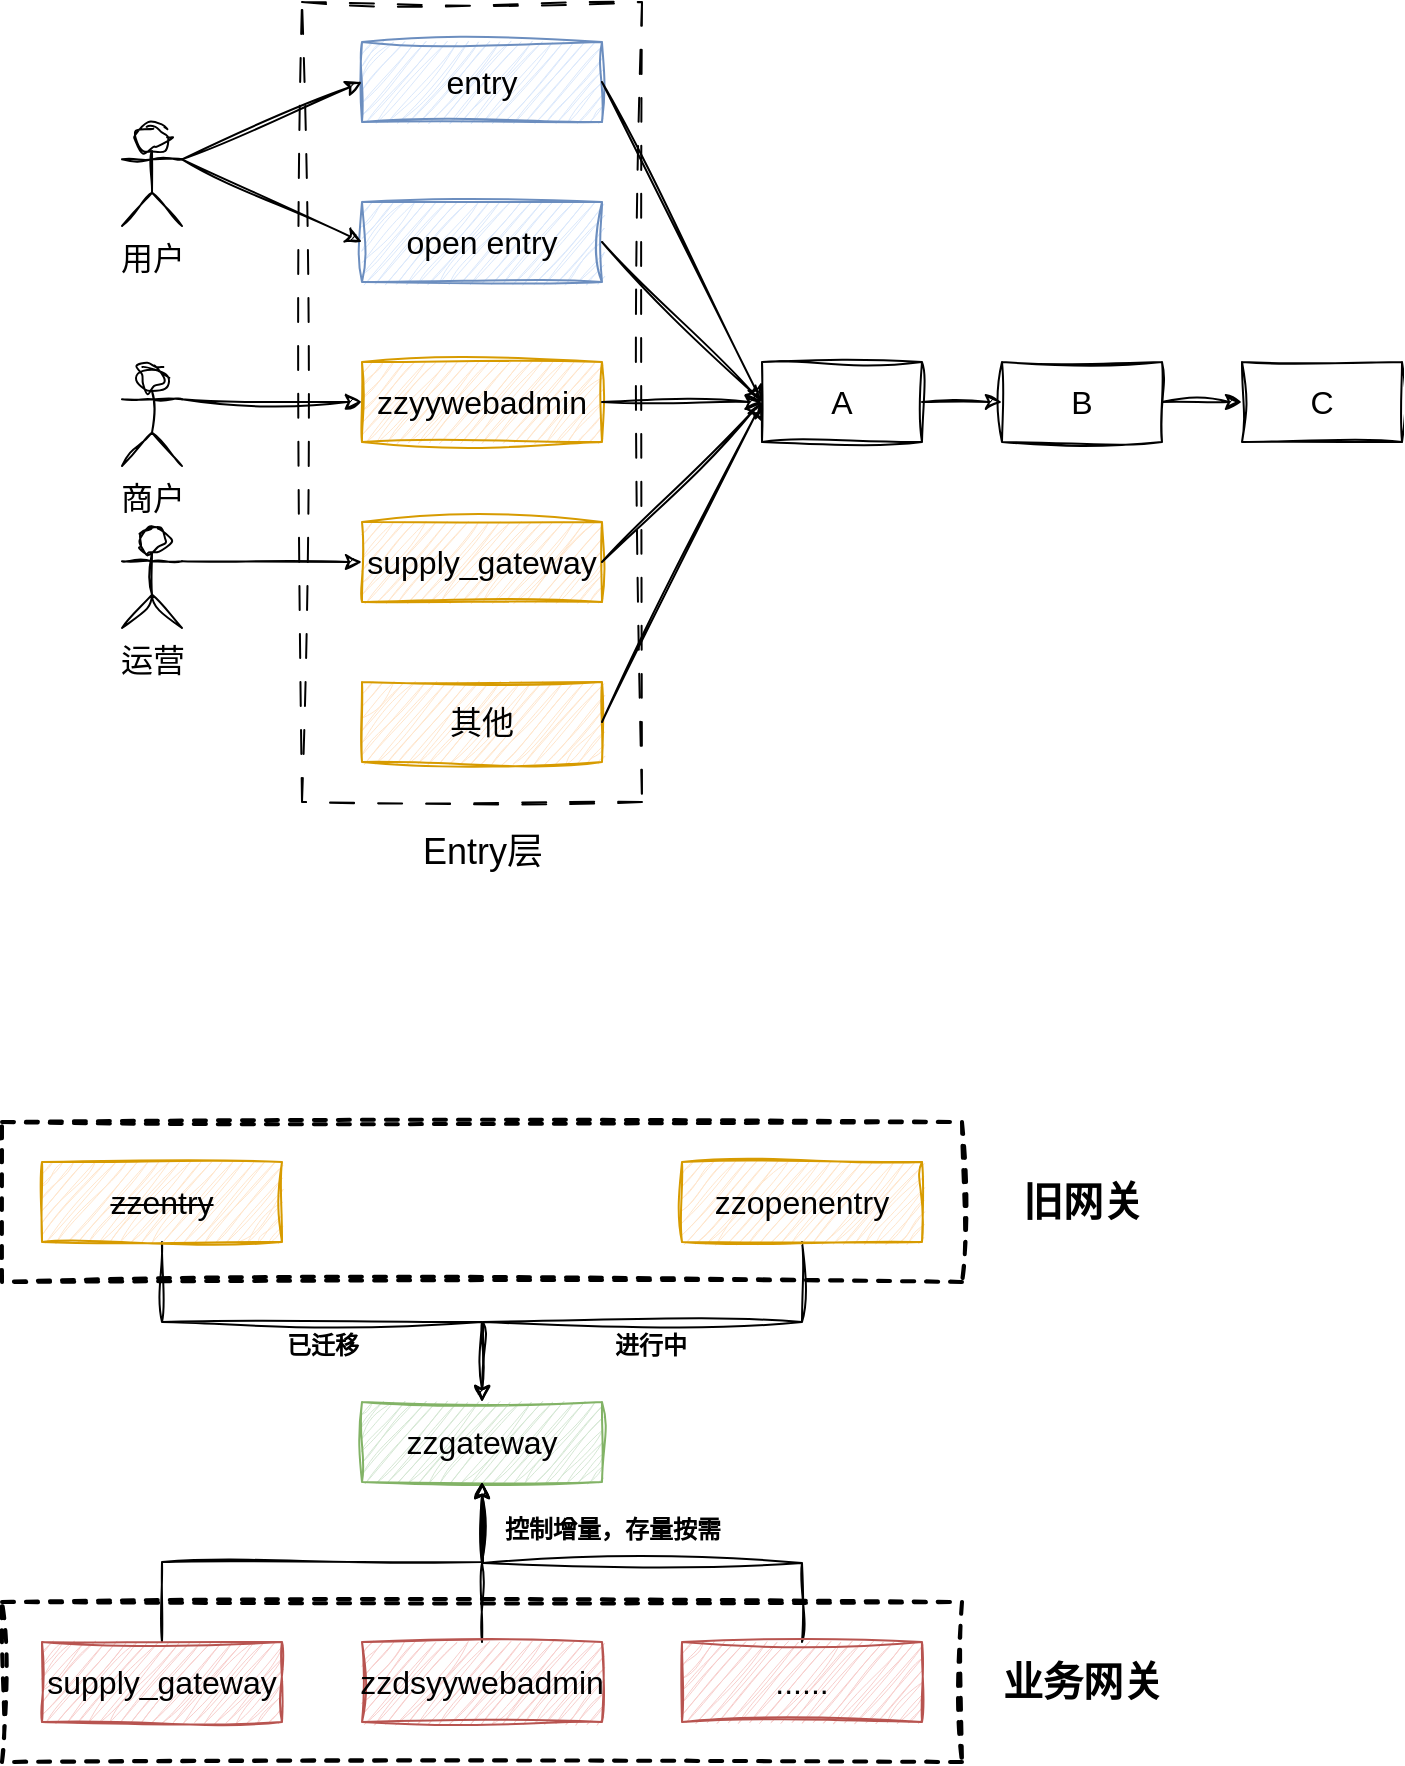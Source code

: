 <mxfile version="27.2.0">
  <diagram name="第 1 页" id="-oJ8g-evq7t_JlolHOR6">
    <mxGraphModel dx="1542" dy="1126" grid="1" gridSize="10" guides="1" tooltips="1" connect="1" arrows="1" fold="1" page="1" pageScale="1" pageWidth="827" pageHeight="1169" math="0" shadow="0">
      <root>
        <mxCell id="0" />
        <mxCell id="1" parent="0" />
        <mxCell id="vNhl9Bx8lMaB6bppikqN-8" value="" style="rounded=0;whiteSpace=wrap;html=1;sketch=1;hachureGap=4;jiggle=2;curveFitting=1;fontFamily=Architects Daughter;fontSource=https%3A%2F%2Ffonts.googleapis.com%2Fcss%3Ffamily%3DArchitects%2BDaughter;fillColor=none;dashed=1;strokeWidth=2;" parent="1" vertex="1">
          <mxGeometry x="60" y="980" width="480" height="80" as="geometry" />
        </mxCell>
        <mxCell id="vNhl9Bx8lMaB6bppikqN-7" value="" style="rounded=0;whiteSpace=wrap;html=1;sketch=1;hachureGap=4;jiggle=2;curveFitting=1;fontFamily=Architects Daughter;fontSource=https%3A%2F%2Ffonts.googleapis.com%2Fcss%3Ffamily%3DArchitects%2BDaughter;fillColor=none;dashed=1;strokeWidth=2;" parent="1" vertex="1">
          <mxGeometry x="60" y="740" width="480" height="80" as="geometry" />
        </mxCell>
        <mxCell id="xvBxuv2EjaNDSOwoqCo1-30" value="" style="rounded=0;whiteSpace=wrap;html=1;fillColor=none;dashed=1;dashPattern=12 12;sketch=1;curveFitting=1;jiggle=2;" parent="1" vertex="1">
          <mxGeometry x="210" y="180" width="170" height="400" as="geometry" />
        </mxCell>
        <mxCell id="xvBxuv2EjaNDSOwoqCo1-1" value="&lt;font style=&quot;font-size: 16px;&quot;&gt;用户&lt;/font&gt;" style="shape=umlActor;verticalLabelPosition=bottom;verticalAlign=top;html=1;outlineConnect=0;sketch=1;curveFitting=1;jiggle=2;" parent="1" vertex="1">
          <mxGeometry x="120" y="242" width="30" height="50" as="geometry" />
        </mxCell>
        <mxCell id="xvBxuv2EjaNDSOwoqCo1-3" value="&lt;font style=&quot;font-size: 16px;&quot;&gt;entry&lt;/font&gt;" style="rounded=0;whiteSpace=wrap;html=1;fillColor=#dae8fc;strokeColor=#6c8ebf;sketch=1;curveFitting=1;jiggle=2;" parent="1" vertex="1">
          <mxGeometry x="240" y="200" width="120" height="40" as="geometry" />
        </mxCell>
        <mxCell id="xvBxuv2EjaNDSOwoqCo1-5" value="&lt;font style=&quot;font-size: 16px;&quot;&gt;open entry&lt;/font&gt;" style="rounded=0;whiteSpace=wrap;html=1;fillColor=#dae8fc;strokeColor=#6c8ebf;sketch=1;curveFitting=1;jiggle=2;" parent="1" vertex="1">
          <mxGeometry x="240" y="280" width="120" height="40" as="geometry" />
        </mxCell>
        <mxCell id="xvBxuv2EjaNDSOwoqCo1-26" style="edgeStyle=orthogonalEdgeStyle;rounded=0;orthogonalLoop=1;jettySize=auto;html=1;exitX=1;exitY=0.5;exitDx=0;exitDy=0;entryX=0;entryY=0.5;entryDx=0;entryDy=0;sketch=1;curveFitting=1;jiggle=2;" parent="1" source="xvBxuv2EjaNDSOwoqCo1-6" target="xvBxuv2EjaNDSOwoqCo1-7" edge="1">
          <mxGeometry relative="1" as="geometry" />
        </mxCell>
        <mxCell id="xvBxuv2EjaNDSOwoqCo1-6" value="&lt;font style=&quot;font-size: 16px;&quot;&gt;A&lt;/font&gt;" style="rounded=0;whiteSpace=wrap;html=1;sketch=1;curveFitting=1;jiggle=2;" parent="1" vertex="1">
          <mxGeometry x="440" y="360" width="80" height="40" as="geometry" />
        </mxCell>
        <mxCell id="xvBxuv2EjaNDSOwoqCo1-27" style="edgeStyle=orthogonalEdgeStyle;rounded=0;orthogonalLoop=1;jettySize=auto;html=1;exitX=1;exitY=0.5;exitDx=0;exitDy=0;entryX=0;entryY=0.5;entryDx=0;entryDy=0;sketch=1;curveFitting=1;jiggle=2;" parent="1" source="xvBxuv2EjaNDSOwoqCo1-7" target="xvBxuv2EjaNDSOwoqCo1-8" edge="1">
          <mxGeometry relative="1" as="geometry" />
        </mxCell>
        <mxCell id="xvBxuv2EjaNDSOwoqCo1-7" value="&lt;span style=&quot;font-size: 16px;&quot;&gt;B&lt;/span&gt;" style="rounded=0;whiteSpace=wrap;html=1;sketch=1;curveFitting=1;jiggle=2;" parent="1" vertex="1">
          <mxGeometry x="560" y="360" width="80" height="40" as="geometry" />
        </mxCell>
        <mxCell id="xvBxuv2EjaNDSOwoqCo1-8" value="&lt;span style=&quot;font-size: 16px;&quot;&gt;C&lt;/span&gt;" style="rounded=0;whiteSpace=wrap;html=1;sketch=1;curveFitting=1;jiggle=2;" parent="1" vertex="1">
          <mxGeometry x="680" y="360" width="80" height="40" as="geometry" />
        </mxCell>
        <mxCell id="xvBxuv2EjaNDSOwoqCo1-9" value="&lt;font style=&quot;font-size: 16px;&quot;&gt;zzyywebadmin&lt;/font&gt;" style="rounded=0;whiteSpace=wrap;html=1;fillColor=#ffe6cc;strokeColor=#d79b00;sketch=1;curveFitting=1;jiggle=2;" parent="1" vertex="1">
          <mxGeometry x="240" y="360" width="120" height="40" as="geometry" />
        </mxCell>
        <mxCell id="xvBxuv2EjaNDSOwoqCo1-10" value="&lt;font style=&quot;font-size: 16px;&quot;&gt;supply_gateway&lt;/font&gt;" style="rounded=0;whiteSpace=wrap;html=1;fillColor=#ffe6cc;strokeColor=#d79b00;sketch=1;curveFitting=1;jiggle=2;" parent="1" vertex="1">
          <mxGeometry x="240" y="440" width="120" height="40" as="geometry" />
        </mxCell>
        <mxCell id="xvBxuv2EjaNDSOwoqCo1-13" value="&lt;font style=&quot;font-size: 16px;&quot;&gt;商户&lt;/font&gt;" style="shape=umlActor;verticalLabelPosition=bottom;verticalAlign=top;html=1;outlineConnect=0;sketch=1;curveFitting=1;jiggle=2;" parent="1" vertex="1">
          <mxGeometry x="120" y="362" width="30" height="50" as="geometry" />
        </mxCell>
        <mxCell id="xvBxuv2EjaNDSOwoqCo1-14" value="&lt;font style=&quot;font-size: 16px;&quot;&gt;运营&lt;/font&gt;" style="shape=umlActor;verticalLabelPosition=bottom;verticalAlign=top;html=1;outlineConnect=0;sketch=1;curveFitting=1;jiggle=2;" parent="1" vertex="1">
          <mxGeometry x="120" y="443" width="30" height="50" as="geometry" />
        </mxCell>
        <mxCell id="xvBxuv2EjaNDSOwoqCo1-18" value="" style="endArrow=classic;html=1;rounded=0;exitX=1;exitY=0.333;exitDx=0;exitDy=0;exitPerimeter=0;entryX=0;entryY=0.5;entryDx=0;entryDy=0;sketch=1;curveFitting=1;jiggle=2;" parent="1" source="xvBxuv2EjaNDSOwoqCo1-1" target="xvBxuv2EjaNDSOwoqCo1-3" edge="1">
          <mxGeometry width="50" height="50" relative="1" as="geometry">
            <mxPoint x="170" y="160" as="sourcePoint" />
            <mxPoint x="220" y="110" as="targetPoint" />
          </mxGeometry>
        </mxCell>
        <mxCell id="xvBxuv2EjaNDSOwoqCo1-19" value="" style="endArrow=classic;html=1;rounded=0;exitX=1;exitY=0.333;exitDx=0;exitDy=0;exitPerimeter=0;entryX=0;entryY=0.5;entryDx=0;entryDy=0;sketch=1;curveFitting=1;jiggle=2;" parent="1" source="xvBxuv2EjaNDSOwoqCo1-1" target="xvBxuv2EjaNDSOwoqCo1-5" edge="1">
          <mxGeometry width="50" height="50" relative="1" as="geometry">
            <mxPoint x="160" y="260" as="sourcePoint" />
            <mxPoint x="250" y="230" as="targetPoint" />
          </mxGeometry>
        </mxCell>
        <mxCell id="xvBxuv2EjaNDSOwoqCo1-20" value="" style="endArrow=classic;html=1;rounded=0;exitX=1;exitY=0.5;exitDx=0;exitDy=0;entryX=0;entryY=0.5;entryDx=0;entryDy=0;sketch=1;curveFitting=1;jiggle=2;" parent="1" source="xvBxuv2EjaNDSOwoqCo1-3" target="xvBxuv2EjaNDSOwoqCo1-6" edge="1">
          <mxGeometry width="50" height="50" relative="1" as="geometry">
            <mxPoint x="160" y="269" as="sourcePoint" />
            <mxPoint x="250" y="310" as="targetPoint" />
          </mxGeometry>
        </mxCell>
        <mxCell id="xvBxuv2EjaNDSOwoqCo1-21" value="" style="endArrow=classic;html=1;rounded=0;exitX=1;exitY=0.5;exitDx=0;exitDy=0;entryX=0;entryY=0.5;entryDx=0;entryDy=0;sketch=1;curveFitting=1;jiggle=2;" parent="1" source="xvBxuv2EjaNDSOwoqCo1-5" target="xvBxuv2EjaNDSOwoqCo1-6" edge="1">
          <mxGeometry width="50" height="50" relative="1" as="geometry">
            <mxPoint x="370" y="230" as="sourcePoint" />
            <mxPoint x="450" y="350" as="targetPoint" />
          </mxGeometry>
        </mxCell>
        <mxCell id="xvBxuv2EjaNDSOwoqCo1-22" value="" style="endArrow=classic;html=1;rounded=0;exitX=1;exitY=0.5;exitDx=0;exitDy=0;entryX=0;entryY=0.5;entryDx=0;entryDy=0;sketch=1;curveFitting=1;jiggle=2;" parent="1" source="xvBxuv2EjaNDSOwoqCo1-9" target="xvBxuv2EjaNDSOwoqCo1-6" edge="1">
          <mxGeometry width="50" height="50" relative="1" as="geometry">
            <mxPoint x="370" y="310" as="sourcePoint" />
            <mxPoint x="450" y="350" as="targetPoint" />
          </mxGeometry>
        </mxCell>
        <mxCell id="xvBxuv2EjaNDSOwoqCo1-23" value="" style="endArrow=classic;html=1;rounded=0;exitX=1;exitY=0.5;exitDx=0;exitDy=0;entryX=0;entryY=0.5;entryDx=0;entryDy=0;sketch=1;curveFitting=1;jiggle=2;" parent="1" source="xvBxuv2EjaNDSOwoqCo1-10" target="xvBxuv2EjaNDSOwoqCo1-6" edge="1">
          <mxGeometry width="50" height="50" relative="1" as="geometry">
            <mxPoint x="370" y="390" as="sourcePoint" />
            <mxPoint x="450" y="350" as="targetPoint" />
          </mxGeometry>
        </mxCell>
        <mxCell id="xvBxuv2EjaNDSOwoqCo1-24" value="&lt;span style=&quot;font-size: 16px;&quot;&gt;其他&lt;/span&gt;" style="rounded=0;whiteSpace=wrap;html=1;fillColor=#ffe6cc;strokeColor=#d79b00;sketch=1;curveFitting=1;jiggle=2;" parent="1" vertex="1">
          <mxGeometry x="240" y="520" width="120" height="40" as="geometry" />
        </mxCell>
        <mxCell id="xvBxuv2EjaNDSOwoqCo1-25" value="" style="endArrow=classic;html=1;rounded=0;exitX=1;exitY=0.5;exitDx=0;exitDy=0;entryX=0;entryY=0.5;entryDx=0;entryDy=0;sketch=1;curveFitting=1;jiggle=2;" parent="1" source="xvBxuv2EjaNDSOwoqCo1-24" target="xvBxuv2EjaNDSOwoqCo1-6" edge="1">
          <mxGeometry width="50" height="50" relative="1" as="geometry">
            <mxPoint x="370" y="470" as="sourcePoint" />
            <mxPoint x="450" y="350" as="targetPoint" />
          </mxGeometry>
        </mxCell>
        <mxCell id="xvBxuv2EjaNDSOwoqCo1-28" value="" style="endArrow=classic;html=1;rounded=0;exitX=1;exitY=0.333;exitDx=0;exitDy=0;exitPerimeter=0;entryX=0;entryY=0.5;entryDx=0;entryDy=0;sketch=1;curveFitting=1;jiggle=2;" parent="1" source="xvBxuv2EjaNDSOwoqCo1-13" target="xvBxuv2EjaNDSOwoqCo1-9" edge="1">
          <mxGeometry width="50" height="50" relative="1" as="geometry">
            <mxPoint x="160" y="269" as="sourcePoint" />
            <mxPoint x="250" y="310" as="targetPoint" />
          </mxGeometry>
        </mxCell>
        <mxCell id="xvBxuv2EjaNDSOwoqCo1-29" value="" style="endArrow=classic;html=1;rounded=0;exitX=1;exitY=0.333;exitDx=0;exitDy=0;exitPerimeter=0;entryX=0;entryY=0.5;entryDx=0;entryDy=0;sketch=1;curveFitting=1;jiggle=2;" parent="1" source="xvBxuv2EjaNDSOwoqCo1-14" target="xvBxuv2EjaNDSOwoqCo1-10" edge="1">
          <mxGeometry width="50" height="50" relative="1" as="geometry">
            <mxPoint x="160" y="389" as="sourcePoint" />
            <mxPoint x="250" y="390" as="targetPoint" />
          </mxGeometry>
        </mxCell>
        <mxCell id="xvBxuv2EjaNDSOwoqCo1-31" value="&lt;font style=&quot;font-size: 18px;&quot;&gt;Entry层&lt;/font&gt;" style="text;html=1;align=center;verticalAlign=middle;resizable=0;points=[];autosize=1;strokeColor=none;fillColor=none;sketch=1;curveFitting=1;jiggle=2;" parent="1" vertex="1">
          <mxGeometry x="260" y="585" width="80" height="40" as="geometry" />
        </mxCell>
        <mxCell id="vNhl9Bx8lMaB6bppikqN-9" style="edgeStyle=orthogonalEdgeStyle;rounded=0;sketch=1;hachureGap=4;jiggle=2;curveFitting=1;orthogonalLoop=1;jettySize=auto;html=1;exitX=0.5;exitY=1;exitDx=0;exitDy=0;entryX=0.5;entryY=0;entryDx=0;entryDy=0;fontFamily=Architects Daughter;fontSource=https%3A%2F%2Ffonts.googleapis.com%2Fcss%3Ffamily%3DArchitects%2BDaughter;" parent="1" source="vNhl9Bx8lMaB6bppikqN-1" target="vNhl9Bx8lMaB6bppikqN-3" edge="1">
          <mxGeometry relative="1" as="geometry" />
        </mxCell>
        <mxCell id="vNhl9Bx8lMaB6bppikqN-1" value="&lt;font style=&quot;font-size: 16px;&quot;&gt;&lt;strike&gt;zzentry&lt;/strike&gt;&lt;/font&gt;" style="rounded=0;whiteSpace=wrap;html=1;fillColor=#ffe6cc;strokeColor=#d79b00;sketch=1;curveFitting=1;jiggle=2;" parent="1" vertex="1">
          <mxGeometry x="80" y="760" width="120" height="40" as="geometry" />
        </mxCell>
        <mxCell id="vNhl9Bx8lMaB6bppikqN-10" style="edgeStyle=orthogonalEdgeStyle;rounded=0;sketch=1;hachureGap=4;jiggle=2;curveFitting=1;orthogonalLoop=1;jettySize=auto;html=1;exitX=0.5;exitY=1;exitDx=0;exitDy=0;fontFamily=Architects Daughter;fontSource=https%3A%2F%2Ffonts.googleapis.com%2Fcss%3Ffamily%3DArchitects%2BDaughter;" parent="1" source="vNhl9Bx8lMaB6bppikqN-2" edge="1">
          <mxGeometry relative="1" as="geometry">
            <mxPoint x="300" y="880" as="targetPoint" />
          </mxGeometry>
        </mxCell>
        <mxCell id="vNhl9Bx8lMaB6bppikqN-2" value="&lt;font style=&quot;font-size: 16px;&quot;&gt;zzopenentry&lt;/font&gt;" style="rounded=0;whiteSpace=wrap;html=1;fillColor=#ffe6cc;strokeColor=#d79b00;sketch=1;curveFitting=1;jiggle=2;" parent="1" vertex="1">
          <mxGeometry x="400" y="760" width="120" height="40" as="geometry" />
        </mxCell>
        <mxCell id="vNhl9Bx8lMaB6bppikqN-3" value="&lt;font style=&quot;font-size: 16px;&quot;&gt;zzgateway&lt;/font&gt;" style="rounded=0;whiteSpace=wrap;html=1;fillColor=#d5e8d4;strokeColor=#82b366;sketch=1;curveFitting=1;jiggle=2;" parent="1" vertex="1">
          <mxGeometry x="240" y="880" width="120" height="40" as="geometry" />
        </mxCell>
        <mxCell id="vNhl9Bx8lMaB6bppikqN-11" style="edgeStyle=orthogonalEdgeStyle;rounded=0;sketch=1;hachureGap=4;jiggle=2;curveFitting=1;orthogonalLoop=1;jettySize=auto;html=1;exitX=0.5;exitY=0;exitDx=0;exitDy=0;entryX=0.5;entryY=1;entryDx=0;entryDy=0;fontFamily=Architects Daughter;fontSource=https%3A%2F%2Ffonts.googleapis.com%2Fcss%3Ffamily%3DArchitects%2BDaughter;" parent="1" source="vNhl9Bx8lMaB6bppikqN-4" target="vNhl9Bx8lMaB6bppikqN-3" edge="1">
          <mxGeometry relative="1" as="geometry" />
        </mxCell>
        <mxCell id="vNhl9Bx8lMaB6bppikqN-4" value="&lt;font style=&quot;font-size: 16px;&quot;&gt;supply_gateway&lt;/font&gt;" style="rounded=0;whiteSpace=wrap;html=1;fillColor=#f8cecc;strokeColor=#b85450;sketch=1;curveFitting=1;jiggle=2;" parent="1" vertex="1">
          <mxGeometry x="80" y="1000" width="120" height="40" as="geometry" />
        </mxCell>
        <mxCell id="vNhl9Bx8lMaB6bppikqN-12" style="edgeStyle=orthogonalEdgeStyle;rounded=0;sketch=1;hachureGap=4;jiggle=2;curveFitting=1;orthogonalLoop=1;jettySize=auto;html=1;exitX=0.5;exitY=0;exitDx=0;exitDy=0;fontFamily=Architects Daughter;fontSource=https%3A%2F%2Ffonts.googleapis.com%2Fcss%3Ffamily%3DArchitects%2BDaughter;" parent="1" source="vNhl9Bx8lMaB6bppikqN-5" edge="1">
          <mxGeometry relative="1" as="geometry">
            <mxPoint x="300" y="920" as="targetPoint" />
          </mxGeometry>
        </mxCell>
        <mxCell id="vNhl9Bx8lMaB6bppikqN-5" value="&lt;span style=&quot;font-size: 16px;&quot;&gt;zzdsyywebadmin&lt;/span&gt;" style="rounded=0;whiteSpace=wrap;html=1;fillColor=#f8cecc;strokeColor=#b85450;sketch=1;curveFitting=1;jiggle=2;" parent="1" vertex="1">
          <mxGeometry x="240" y="1000" width="120" height="40" as="geometry" />
        </mxCell>
        <mxCell id="vNhl9Bx8lMaB6bppikqN-13" style="edgeStyle=orthogonalEdgeStyle;rounded=0;sketch=1;hachureGap=4;jiggle=2;curveFitting=1;orthogonalLoop=1;jettySize=auto;html=1;exitX=0.5;exitY=0;exitDx=0;exitDy=0;fontFamily=Architects Daughter;fontSource=https%3A%2F%2Ffonts.googleapis.com%2Fcss%3Ffamily%3DArchitects%2BDaughter;" parent="1" source="vNhl9Bx8lMaB6bppikqN-6" edge="1">
          <mxGeometry relative="1" as="geometry">
            <mxPoint x="300" y="920" as="targetPoint" />
          </mxGeometry>
        </mxCell>
        <mxCell id="vNhl9Bx8lMaB6bppikqN-6" value="&lt;font style=&quot;font-size: 16px;&quot;&gt;......&lt;/font&gt;" style="rounded=0;whiteSpace=wrap;html=1;fillColor=#f8cecc;strokeColor=#b85450;sketch=1;curveFitting=1;jiggle=2;" parent="1" vertex="1">
          <mxGeometry x="400" y="1000" width="120" height="40" as="geometry" />
        </mxCell>
        <mxCell id="vNhl9Bx8lMaB6bppikqN-14" value="&lt;b&gt;已迁移&lt;/b&gt;" style="text;html=1;align=center;verticalAlign=middle;resizable=0;points=[];autosize=1;strokeColor=none;fillColor=none;fontFamily=Architects Daughter;fontSource=https%3A%2F%2Ffonts.googleapis.com%2Fcss%3Ffamily%3DArchitects%2BDaughter;" parent="1" vertex="1">
          <mxGeometry x="190" y="838" width="60" height="30" as="geometry" />
        </mxCell>
        <mxCell id="vNhl9Bx8lMaB6bppikqN-15" value="&lt;b&gt;进行中&lt;/b&gt;" style="text;html=1;align=center;verticalAlign=middle;resizable=0;points=[];autosize=1;strokeColor=none;fillColor=none;fontFamily=Architects Daughter;fontSource=https%3A%2F%2Ffonts.googleapis.com%2Fcss%3Ffamily%3DArchitects%2BDaughter;" parent="1" vertex="1">
          <mxGeometry x="354" y="838" width="60" height="30" as="geometry" />
        </mxCell>
        <mxCell id="vNhl9Bx8lMaB6bppikqN-16" value="&lt;b&gt;控制增量，存量按需&lt;/b&gt;" style="text;html=1;align=center;verticalAlign=middle;resizable=0;points=[];autosize=1;strokeColor=none;fillColor=none;fontFamily=Architects Daughter;fontSource=https%3A%2F%2Ffonts.googleapis.com%2Fcss%3Ffamily%3DArchitects%2BDaughter;" parent="1" vertex="1">
          <mxGeometry x="300" y="930" width="130" height="30" as="geometry" />
        </mxCell>
        <mxCell id="vNhl9Bx8lMaB6bppikqN-17" value="&lt;b&gt;&lt;font style=&quot;font-size: 20px;&quot;&gt;旧网关&lt;/font&gt;&lt;/b&gt;" style="text;html=1;align=center;verticalAlign=middle;resizable=0;points=[];autosize=1;strokeColor=none;fillColor=none;fontFamily=Architects Daughter;fontSource=https%3A%2F%2Ffonts.googleapis.com%2Fcss%3Ffamily%3DArchitects%2BDaughter;" parent="1" vertex="1">
          <mxGeometry x="560" y="760" width="80" height="40" as="geometry" />
        </mxCell>
        <mxCell id="vNhl9Bx8lMaB6bppikqN-18" value="&lt;b&gt;&lt;font style=&quot;font-size: 20px;&quot;&gt;业务网关&lt;/font&gt;&lt;/b&gt;" style="text;html=1;align=center;verticalAlign=middle;resizable=0;points=[];autosize=1;strokeColor=none;fillColor=none;fontFamily=Architects Daughter;fontSource=https%3A%2F%2Ffonts.googleapis.com%2Fcss%3Ffamily%3DArchitects%2BDaughter;" parent="1" vertex="1">
          <mxGeometry x="550" y="1000" width="100" height="40" as="geometry" />
        </mxCell>
      </root>
    </mxGraphModel>
  </diagram>
</mxfile>
